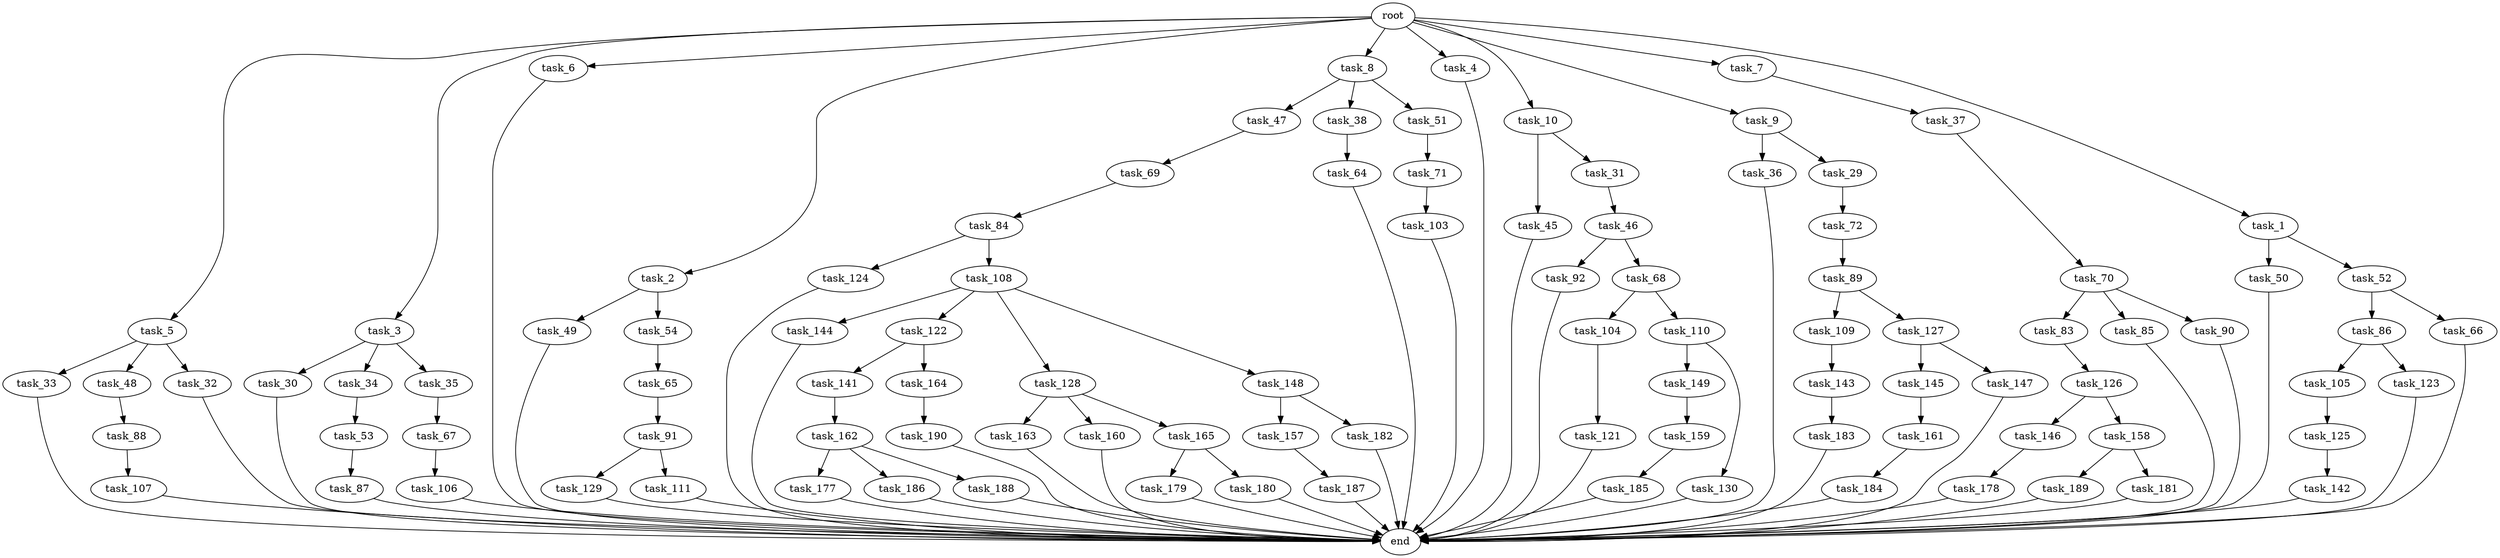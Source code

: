 digraph G {
  task_65 [size="42090679500.800003"];
  task_92 [size="30923764531.200001"];
  task_45 [size="7730941132.800000"];
  task_89 [size="13743895347.200001"];
  task_5 [size="102.400000"];
  task_47 [size="13743895347.200001"];
  task_3 [size="102.400000"];
  task_6 [size="102.400000"];
  task_38 [size="13743895347.200001"];
  task_30 [size="21474836480.000000"];
  task_2 [size="102.400000"];
  task_8 [size="102.400000"];
  task_125 [size="69578470195.199997"];
  task_163 [size="7730941132.800000"];
  task_69 [size="13743895347.200001"];
  task_53 [size="85899345920.000000"];
  task_84 [size="3435973836.800000"];
  task_49 [size="7730941132.800000"];
  task_184 [size="85899345920.000000"];
  task_187 [size="42090679500.800003"];
  task_86 [size="21474836480.000000"];
  task_145 [size="69578470195.199997"];
  task_177 [size="69578470195.199997"];
  task_149 [size="21474836480.000000"];
  task_33 [size="21474836480.000000"];
  task_130 [size="21474836480.000000"];
  task_189 [size="3435973836.800000"];
  task_71 [size="13743895347.200001"];
  task_160 [size="7730941132.800000"];
  task_105 [size="42090679500.800003"];
  task_48 [size="21474836480.000000"];
  task_4 [size="102.400000"];
  task_104 [size="69578470195.199997"];
  task_185 [size="85899345920.000000"];
  task_36 [size="13743895347.200001"];
  task_181 [size="3435973836.800000"];
  task_109 [size="54975581388.800003"];
  task_144 [size="3435973836.800000"];
  task_50 [size="30923764531.200001"];
  task_34 [size="21474836480.000000"];
  task_10 [size="102.400000"];
  task_161 [size="54975581388.800003"];
  task_83 [size="21474836480.000000"];
  task_147 [size="69578470195.199997"];
  task_103 [size="21474836480.000000"];
  task_110 [size="69578470195.199997"];
  task_9 [size="102.400000"];
  task_46 [size="30923764531.200001"];
  task_85 [size="21474836480.000000"];
  task_121 [size="69578470195.199997"];
  task_186 [size="69578470195.199997"];
  task_107 [size="3435973836.800000"];
  task_126 [size="42090679500.800003"];
  task_179 [size="21474836480.000000"];
  end [size="0.000000"];
  task_143 [size="69578470195.199997"];
  task_51 [size="13743895347.200001"];
  task_66 [size="21474836480.000000"];
  task_142 [size="7730941132.800000"];
  root [size="0.000000"];
  task_106 [size="3435973836.800000"];
  task_146 [size="69578470195.199997"];
  task_32 [size="21474836480.000000"];
  task_141 [size="85899345920.000000"];
  task_188 [size="69578470195.199997"];
  task_72 [size="7730941132.800000"];
  task_180 [size="21474836480.000000"];
  task_129 [size="21474836480.000000"];
  task_88 [size="30923764531.200001"];
  task_190 [size="69578470195.199997"];
  task_54 [size="7730941132.800000"];
  task_162 [size="13743895347.200001"];
  task_87 [size="7730941132.800000"];
  task_29 [size="13743895347.200001"];
  task_37 [size="13743895347.200001"];
  task_31 [size="7730941132.800000"];
  task_165 [size="7730941132.800000"];
  task_122 [size="3435973836.800000"];
  task_127 [size="54975581388.800003"];
  task_52 [size="30923764531.200001"];
  task_91 [size="30923764531.200001"];
  task_111 [size="21474836480.000000"];
  task_35 [size="21474836480.000000"];
  task_67 [size="21474836480.000000"];
  task_178 [size="13743895347.200001"];
  task_159 [size="7730941132.800000"];
  task_124 [size="85899345920.000000"];
  task_7 [size="102.400000"];
  task_157 [size="42090679500.800003"];
  task_164 [size="85899345920.000000"];
  task_90 [size="21474836480.000000"];
  task_128 [size="3435973836.800000"];
  task_148 [size="3435973836.800000"];
  task_1 [size="102.400000"];
  task_108 [size="85899345920.000000"];
  task_68 [size="30923764531.200001"];
  task_183 [size="13743895347.200001"];
  task_182 [size="42090679500.800003"];
  task_70 [size="21474836480.000000"];
  task_64 [size="21474836480.000000"];
  task_123 [size="42090679500.800003"];
  task_158 [size="69578470195.199997"];

  task_65 -> task_91 [size="301989888.000000"];
  task_92 -> end [size="1.000000"];
  task_45 -> end [size="1.000000"];
  task_89 -> task_109 [size="536870912.000000"];
  task_89 -> task_127 [size="536870912.000000"];
  task_5 -> task_33 [size="209715200.000000"];
  task_5 -> task_48 [size="209715200.000000"];
  task_5 -> task_32 [size="209715200.000000"];
  task_47 -> task_69 [size="134217728.000000"];
  task_3 -> task_30 [size="209715200.000000"];
  task_3 -> task_34 [size="209715200.000000"];
  task_3 -> task_35 [size="209715200.000000"];
  task_6 -> end [size="1.000000"];
  task_38 -> task_64 [size="209715200.000000"];
  task_30 -> end [size="1.000000"];
  task_2 -> task_49 [size="75497472.000000"];
  task_2 -> task_54 [size="75497472.000000"];
  task_8 -> task_47 [size="134217728.000000"];
  task_8 -> task_51 [size="134217728.000000"];
  task_8 -> task_38 [size="134217728.000000"];
  task_125 -> task_142 [size="75497472.000000"];
  task_163 -> end [size="1.000000"];
  task_69 -> task_84 [size="33554432.000000"];
  task_53 -> task_87 [size="75497472.000000"];
  task_84 -> task_124 [size="838860800.000000"];
  task_84 -> task_108 [size="838860800.000000"];
  task_49 -> end [size="1.000000"];
  task_184 -> end [size="1.000000"];
  task_187 -> end [size="1.000000"];
  task_86 -> task_105 [size="411041792.000000"];
  task_86 -> task_123 [size="411041792.000000"];
  task_145 -> task_161 [size="536870912.000000"];
  task_177 -> end [size="1.000000"];
  task_149 -> task_159 [size="75497472.000000"];
  task_33 -> end [size="1.000000"];
  task_130 -> end [size="1.000000"];
  task_189 -> end [size="1.000000"];
  task_71 -> task_103 [size="209715200.000000"];
  task_160 -> end [size="1.000000"];
  task_105 -> task_125 [size="679477248.000000"];
  task_48 -> task_88 [size="301989888.000000"];
  task_4 -> end [size="1.000000"];
  task_104 -> task_121 [size="679477248.000000"];
  task_185 -> end [size="1.000000"];
  task_36 -> end [size="1.000000"];
  task_181 -> end [size="1.000000"];
  task_109 -> task_143 [size="679477248.000000"];
  task_144 -> end [size="1.000000"];
  task_50 -> end [size="1.000000"];
  task_34 -> task_53 [size="838860800.000000"];
  task_10 -> task_31 [size="75497472.000000"];
  task_10 -> task_45 [size="75497472.000000"];
  task_161 -> task_184 [size="838860800.000000"];
  task_83 -> task_126 [size="411041792.000000"];
  task_147 -> end [size="1.000000"];
  task_103 -> end [size="1.000000"];
  task_110 -> task_130 [size="209715200.000000"];
  task_110 -> task_149 [size="209715200.000000"];
  task_9 -> task_29 [size="134217728.000000"];
  task_9 -> task_36 [size="134217728.000000"];
  task_46 -> task_92 [size="301989888.000000"];
  task_46 -> task_68 [size="301989888.000000"];
  task_85 -> end [size="1.000000"];
  task_121 -> end [size="1.000000"];
  task_186 -> end [size="1.000000"];
  task_107 -> end [size="1.000000"];
  task_126 -> task_146 [size="679477248.000000"];
  task_126 -> task_158 [size="679477248.000000"];
  task_179 -> end [size="1.000000"];
  task_143 -> task_183 [size="134217728.000000"];
  task_51 -> task_71 [size="134217728.000000"];
  task_66 -> end [size="1.000000"];
  task_142 -> end [size="1.000000"];
  root -> task_8 [size="1.000000"];
  root -> task_9 [size="1.000000"];
  root -> task_3 [size="1.000000"];
  root -> task_7 [size="1.000000"];
  root -> task_6 [size="1.000000"];
  root -> task_1 [size="1.000000"];
  root -> task_10 [size="1.000000"];
  root -> task_5 [size="1.000000"];
  root -> task_2 [size="1.000000"];
  root -> task_4 [size="1.000000"];
  task_106 -> end [size="1.000000"];
  task_146 -> task_178 [size="134217728.000000"];
  task_32 -> end [size="1.000000"];
  task_141 -> task_162 [size="134217728.000000"];
  task_188 -> end [size="1.000000"];
  task_72 -> task_89 [size="134217728.000000"];
  task_180 -> end [size="1.000000"];
  task_129 -> end [size="1.000000"];
  task_88 -> task_107 [size="33554432.000000"];
  task_190 -> end [size="1.000000"];
  task_54 -> task_65 [size="411041792.000000"];
  task_162 -> task_188 [size="679477248.000000"];
  task_162 -> task_177 [size="679477248.000000"];
  task_162 -> task_186 [size="679477248.000000"];
  task_87 -> end [size="1.000000"];
  task_29 -> task_72 [size="75497472.000000"];
  task_37 -> task_70 [size="209715200.000000"];
  task_31 -> task_46 [size="301989888.000000"];
  task_165 -> task_179 [size="209715200.000000"];
  task_165 -> task_180 [size="209715200.000000"];
  task_122 -> task_141 [size="838860800.000000"];
  task_122 -> task_164 [size="838860800.000000"];
  task_127 -> task_145 [size="679477248.000000"];
  task_127 -> task_147 [size="679477248.000000"];
  task_52 -> task_66 [size="209715200.000000"];
  task_52 -> task_86 [size="209715200.000000"];
  task_91 -> task_111 [size="209715200.000000"];
  task_91 -> task_129 [size="209715200.000000"];
  task_111 -> end [size="1.000000"];
  task_35 -> task_67 [size="209715200.000000"];
  task_67 -> task_106 [size="33554432.000000"];
  task_178 -> end [size="1.000000"];
  task_159 -> task_185 [size="838860800.000000"];
  task_124 -> end [size="1.000000"];
  task_7 -> task_37 [size="134217728.000000"];
  task_157 -> task_187 [size="411041792.000000"];
  task_164 -> task_190 [size="679477248.000000"];
  task_90 -> end [size="1.000000"];
  task_128 -> task_160 [size="75497472.000000"];
  task_128 -> task_163 [size="75497472.000000"];
  task_128 -> task_165 [size="75497472.000000"];
  task_148 -> task_157 [size="411041792.000000"];
  task_148 -> task_182 [size="411041792.000000"];
  task_1 -> task_50 [size="301989888.000000"];
  task_1 -> task_52 [size="301989888.000000"];
  task_108 -> task_148 [size="33554432.000000"];
  task_108 -> task_128 [size="33554432.000000"];
  task_108 -> task_122 [size="33554432.000000"];
  task_108 -> task_144 [size="33554432.000000"];
  task_68 -> task_104 [size="679477248.000000"];
  task_68 -> task_110 [size="679477248.000000"];
  task_183 -> end [size="1.000000"];
  task_182 -> end [size="1.000000"];
  task_70 -> task_83 [size="209715200.000000"];
  task_70 -> task_90 [size="209715200.000000"];
  task_70 -> task_85 [size="209715200.000000"];
  task_64 -> end [size="1.000000"];
  task_123 -> end [size="1.000000"];
  task_158 -> task_181 [size="33554432.000000"];
  task_158 -> task_189 [size="33554432.000000"];
}
